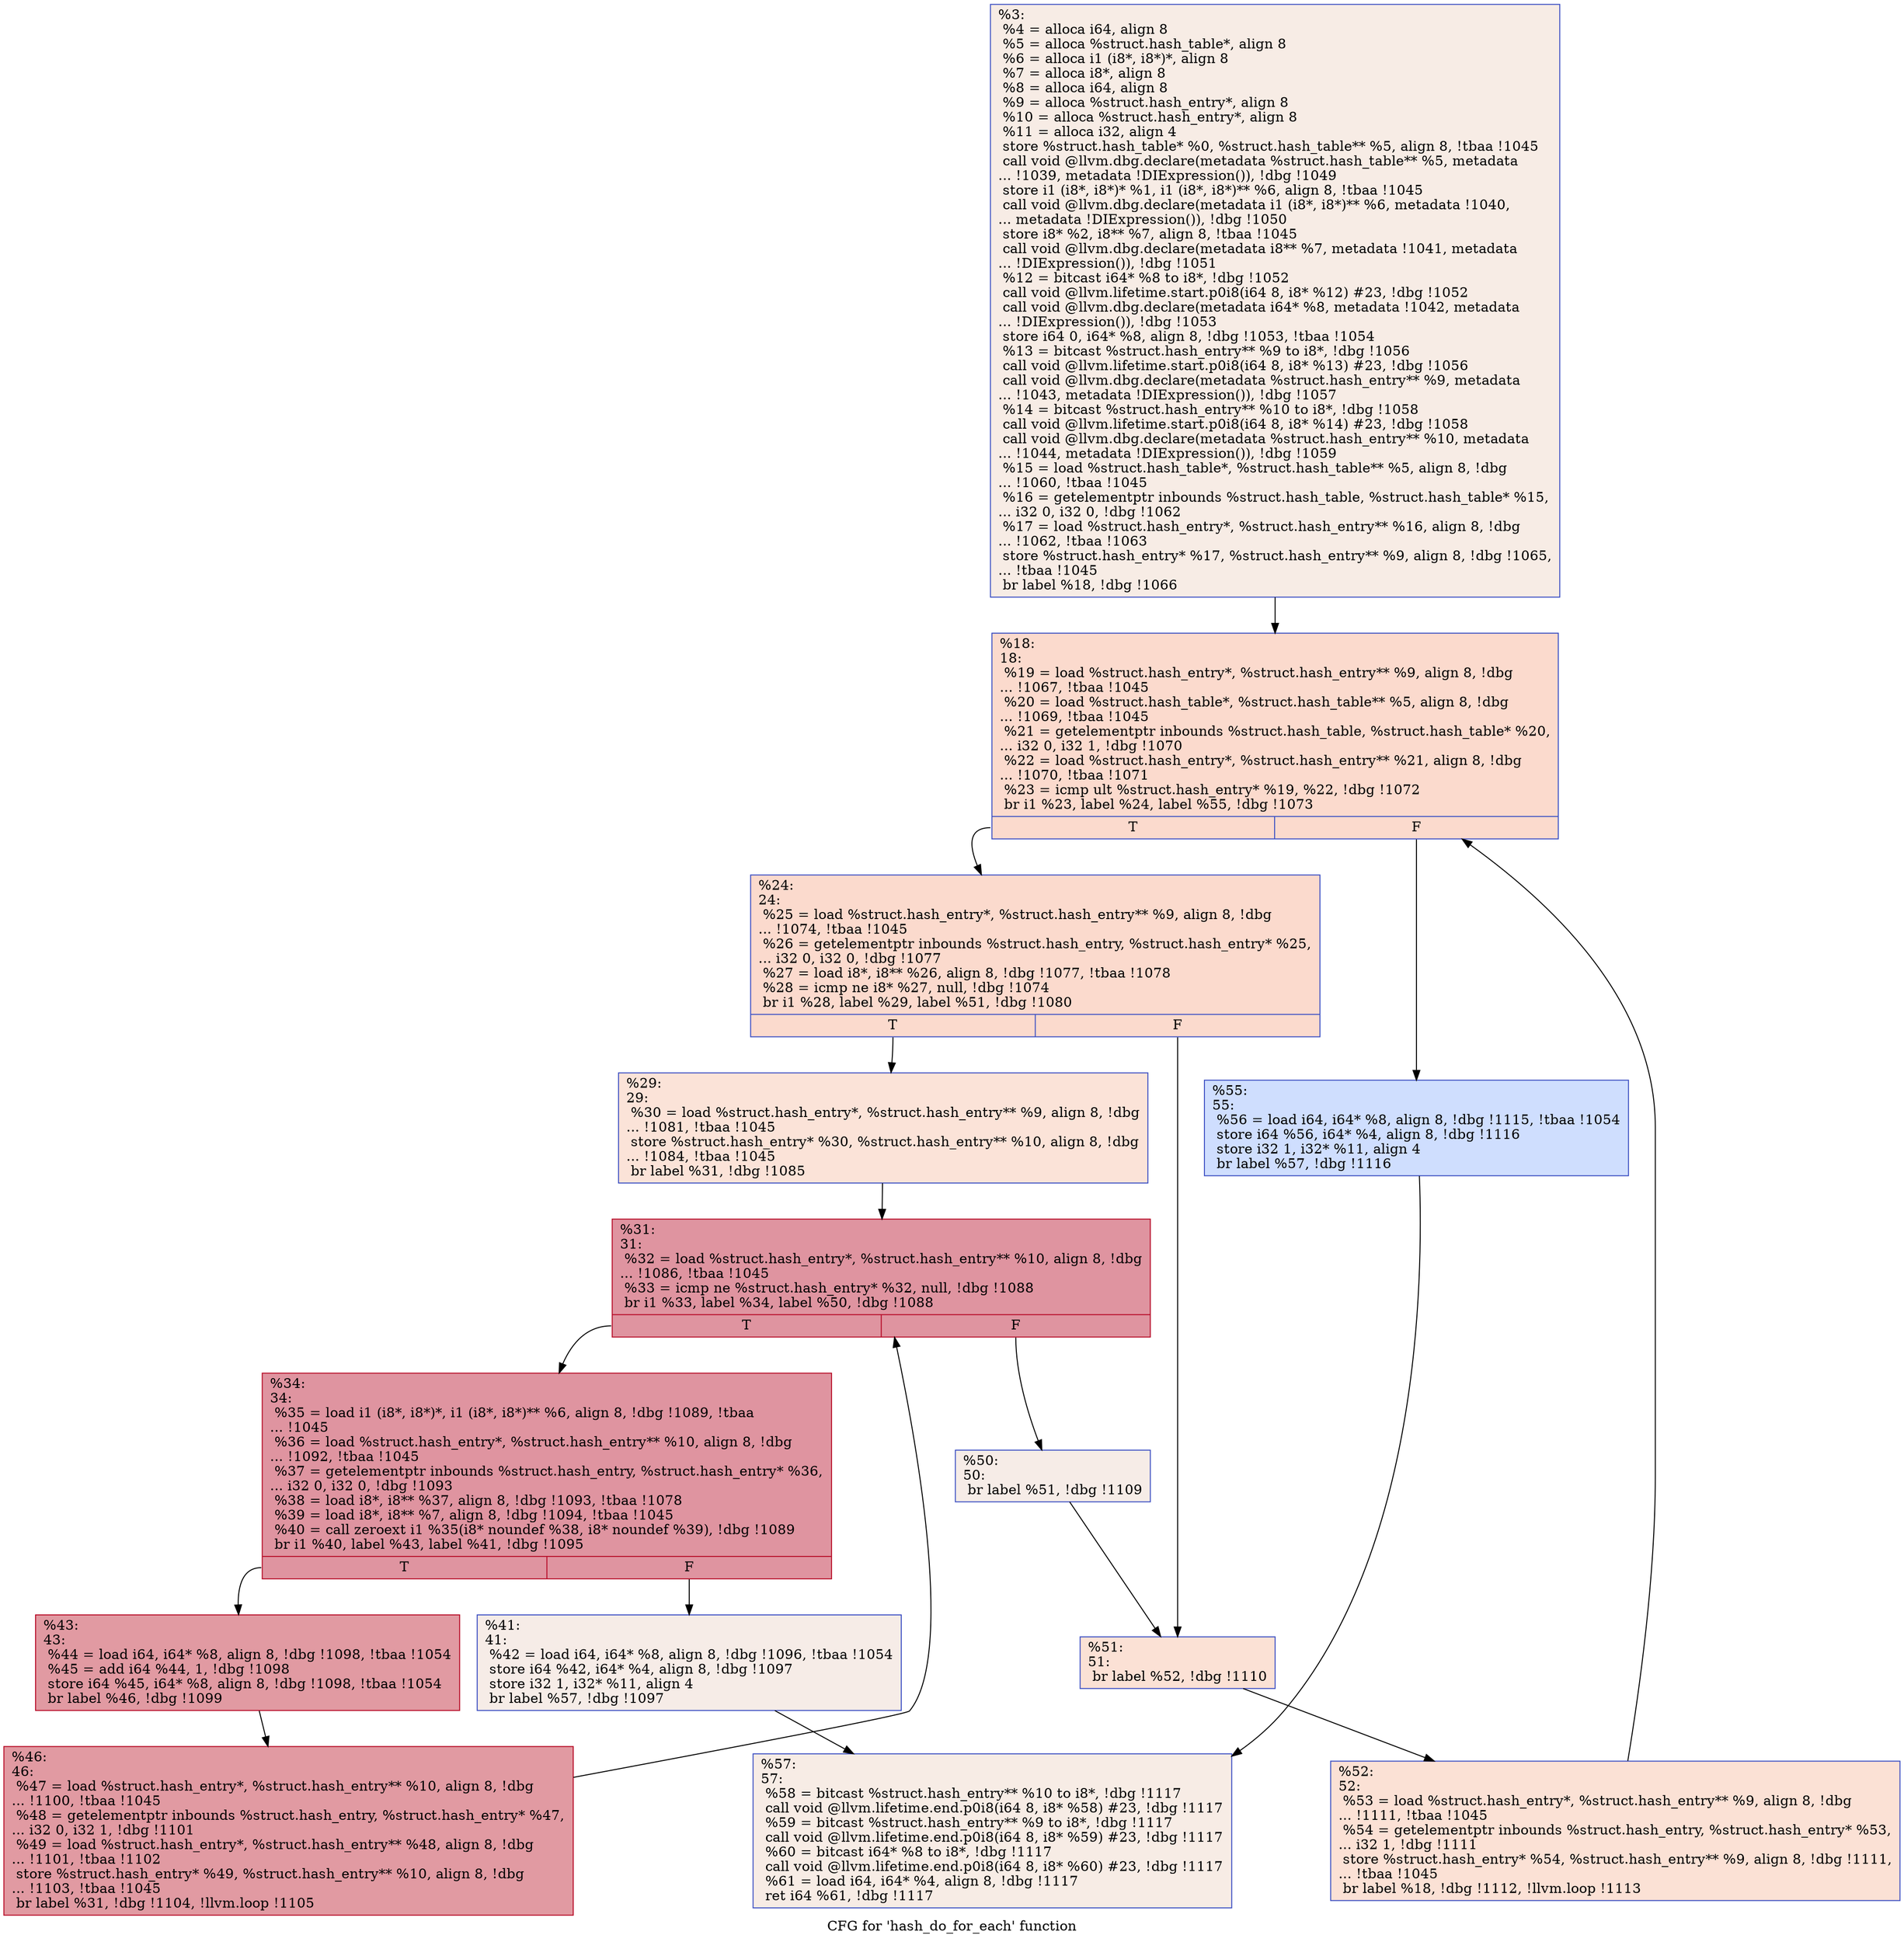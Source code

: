digraph "CFG for 'hash_do_for_each' function" {
	label="CFG for 'hash_do_for_each' function";

	Node0x21ebbf0 [shape=record,color="#3d50c3ff", style=filled, fillcolor="#ecd3c570",label="{%3:\l  %4 = alloca i64, align 8\l  %5 = alloca %struct.hash_table*, align 8\l  %6 = alloca i1 (i8*, i8*)*, align 8\l  %7 = alloca i8*, align 8\l  %8 = alloca i64, align 8\l  %9 = alloca %struct.hash_entry*, align 8\l  %10 = alloca %struct.hash_entry*, align 8\l  %11 = alloca i32, align 4\l  store %struct.hash_table* %0, %struct.hash_table** %5, align 8, !tbaa !1045\l  call void @llvm.dbg.declare(metadata %struct.hash_table** %5, metadata\l... !1039, metadata !DIExpression()), !dbg !1049\l  store i1 (i8*, i8*)* %1, i1 (i8*, i8*)** %6, align 8, !tbaa !1045\l  call void @llvm.dbg.declare(metadata i1 (i8*, i8*)** %6, metadata !1040,\l... metadata !DIExpression()), !dbg !1050\l  store i8* %2, i8** %7, align 8, !tbaa !1045\l  call void @llvm.dbg.declare(metadata i8** %7, metadata !1041, metadata\l... !DIExpression()), !dbg !1051\l  %12 = bitcast i64* %8 to i8*, !dbg !1052\l  call void @llvm.lifetime.start.p0i8(i64 8, i8* %12) #23, !dbg !1052\l  call void @llvm.dbg.declare(metadata i64* %8, metadata !1042, metadata\l... !DIExpression()), !dbg !1053\l  store i64 0, i64* %8, align 8, !dbg !1053, !tbaa !1054\l  %13 = bitcast %struct.hash_entry** %9 to i8*, !dbg !1056\l  call void @llvm.lifetime.start.p0i8(i64 8, i8* %13) #23, !dbg !1056\l  call void @llvm.dbg.declare(metadata %struct.hash_entry** %9, metadata\l... !1043, metadata !DIExpression()), !dbg !1057\l  %14 = bitcast %struct.hash_entry** %10 to i8*, !dbg !1058\l  call void @llvm.lifetime.start.p0i8(i64 8, i8* %14) #23, !dbg !1058\l  call void @llvm.dbg.declare(metadata %struct.hash_entry** %10, metadata\l... !1044, metadata !DIExpression()), !dbg !1059\l  %15 = load %struct.hash_table*, %struct.hash_table** %5, align 8, !dbg\l... !1060, !tbaa !1045\l  %16 = getelementptr inbounds %struct.hash_table, %struct.hash_table* %15,\l... i32 0, i32 0, !dbg !1062\l  %17 = load %struct.hash_entry*, %struct.hash_entry** %16, align 8, !dbg\l... !1062, !tbaa !1063\l  store %struct.hash_entry* %17, %struct.hash_entry** %9, align 8, !dbg !1065,\l... !tbaa !1045\l  br label %18, !dbg !1066\l}"];
	Node0x21ebbf0 -> Node0x21f01f0;
	Node0x21f01f0 [shape=record,color="#3d50c3ff", style=filled, fillcolor="#f7ac8e70",label="{%18:\l18:                                               \l  %19 = load %struct.hash_entry*, %struct.hash_entry** %9, align 8, !dbg\l... !1067, !tbaa !1045\l  %20 = load %struct.hash_table*, %struct.hash_table** %5, align 8, !dbg\l... !1069, !tbaa !1045\l  %21 = getelementptr inbounds %struct.hash_table, %struct.hash_table* %20,\l... i32 0, i32 1, !dbg !1070\l  %22 = load %struct.hash_entry*, %struct.hash_entry** %21, align 8, !dbg\l... !1070, !tbaa !1071\l  %23 = icmp ult %struct.hash_entry* %19, %22, !dbg !1072\l  br i1 %23, label %24, label %55, !dbg !1073\l|{<s0>T|<s1>F}}"];
	Node0x21f01f0:s0 -> Node0x21f0240;
	Node0x21f01f0:s1 -> Node0x21f0560;
	Node0x21f0240 [shape=record,color="#3d50c3ff", style=filled, fillcolor="#f7ac8e70",label="{%24:\l24:                                               \l  %25 = load %struct.hash_entry*, %struct.hash_entry** %9, align 8, !dbg\l... !1074, !tbaa !1045\l  %26 = getelementptr inbounds %struct.hash_entry, %struct.hash_entry* %25,\l... i32 0, i32 0, !dbg !1077\l  %27 = load i8*, i8** %26, align 8, !dbg !1077, !tbaa !1078\l  %28 = icmp ne i8* %27, null, !dbg !1074\l  br i1 %28, label %29, label %51, !dbg !1080\l|{<s0>T|<s1>F}}"];
	Node0x21f0240:s0 -> Node0x21f0290;
	Node0x21f0240:s1 -> Node0x21f04c0;
	Node0x21f0290 [shape=record,color="#3d50c3ff", style=filled, fillcolor="#f6bfa670",label="{%29:\l29:                                               \l  %30 = load %struct.hash_entry*, %struct.hash_entry** %9, align 8, !dbg\l... !1081, !tbaa !1045\l  store %struct.hash_entry* %30, %struct.hash_entry** %10, align 8, !dbg\l... !1084, !tbaa !1045\l  br label %31, !dbg !1085\l}"];
	Node0x21f0290 -> Node0x21f02e0;
	Node0x21f02e0 [shape=record,color="#b70d28ff", style=filled, fillcolor="#b70d2870",label="{%31:\l31:                                               \l  %32 = load %struct.hash_entry*, %struct.hash_entry** %10, align 8, !dbg\l... !1086, !tbaa !1045\l  %33 = icmp ne %struct.hash_entry* %32, null, !dbg !1088\l  br i1 %33, label %34, label %50, !dbg !1088\l|{<s0>T|<s1>F}}"];
	Node0x21f02e0:s0 -> Node0x21f0330;
	Node0x21f02e0:s1 -> Node0x21f0470;
	Node0x21f0330 [shape=record,color="#b70d28ff", style=filled, fillcolor="#b70d2870",label="{%34:\l34:                                               \l  %35 = load i1 (i8*, i8*)*, i1 (i8*, i8*)** %6, align 8, !dbg !1089, !tbaa\l... !1045\l  %36 = load %struct.hash_entry*, %struct.hash_entry** %10, align 8, !dbg\l... !1092, !tbaa !1045\l  %37 = getelementptr inbounds %struct.hash_entry, %struct.hash_entry* %36,\l... i32 0, i32 0, !dbg !1093\l  %38 = load i8*, i8** %37, align 8, !dbg !1093, !tbaa !1078\l  %39 = load i8*, i8** %7, align 8, !dbg !1094, !tbaa !1045\l  %40 = call zeroext i1 %35(i8* noundef %38, i8* noundef %39), !dbg !1089\l  br i1 %40, label %43, label %41, !dbg !1095\l|{<s0>T|<s1>F}}"];
	Node0x21f0330:s0 -> Node0x21f03d0;
	Node0x21f0330:s1 -> Node0x21f0380;
	Node0x21f0380 [shape=record,color="#3d50c3ff", style=filled, fillcolor="#ead5c970",label="{%41:\l41:                                               \l  %42 = load i64, i64* %8, align 8, !dbg !1096, !tbaa !1054\l  store i64 %42, i64* %4, align 8, !dbg !1097\l  store i32 1, i32* %11, align 4\l  br label %57, !dbg !1097\l}"];
	Node0x21f0380 -> Node0x21f05b0;
	Node0x21f03d0 [shape=record,color="#b70d28ff", style=filled, fillcolor="#bb1b2c70",label="{%43:\l43:                                               \l  %44 = load i64, i64* %8, align 8, !dbg !1098, !tbaa !1054\l  %45 = add i64 %44, 1, !dbg !1098\l  store i64 %45, i64* %8, align 8, !dbg !1098, !tbaa !1054\l  br label %46, !dbg !1099\l}"];
	Node0x21f03d0 -> Node0x21f0420;
	Node0x21f0420 [shape=record,color="#b70d28ff", style=filled, fillcolor="#bb1b2c70",label="{%46:\l46:                                               \l  %47 = load %struct.hash_entry*, %struct.hash_entry** %10, align 8, !dbg\l... !1100, !tbaa !1045\l  %48 = getelementptr inbounds %struct.hash_entry, %struct.hash_entry* %47,\l... i32 0, i32 1, !dbg !1101\l  %49 = load %struct.hash_entry*, %struct.hash_entry** %48, align 8, !dbg\l... !1101, !tbaa !1102\l  store %struct.hash_entry* %49, %struct.hash_entry** %10, align 8, !dbg\l... !1103, !tbaa !1045\l  br label %31, !dbg !1104, !llvm.loop !1105\l}"];
	Node0x21f0420 -> Node0x21f02e0;
	Node0x21f0470 [shape=record,color="#3d50c3ff", style=filled, fillcolor="#ead5c970",label="{%50:\l50:                                               \l  br label %51, !dbg !1109\l}"];
	Node0x21f0470 -> Node0x21f04c0;
	Node0x21f04c0 [shape=record,color="#3d50c3ff", style=filled, fillcolor="#f7bca170",label="{%51:\l51:                                               \l  br label %52, !dbg !1110\l}"];
	Node0x21f04c0 -> Node0x21f0510;
	Node0x21f0510 [shape=record,color="#3d50c3ff", style=filled, fillcolor="#f7bca170",label="{%52:\l52:                                               \l  %53 = load %struct.hash_entry*, %struct.hash_entry** %9, align 8, !dbg\l... !1111, !tbaa !1045\l  %54 = getelementptr inbounds %struct.hash_entry, %struct.hash_entry* %53,\l... i32 1, !dbg !1111\l  store %struct.hash_entry* %54, %struct.hash_entry** %9, align 8, !dbg !1111,\l... !tbaa !1045\l  br label %18, !dbg !1112, !llvm.loop !1113\l}"];
	Node0x21f0510 -> Node0x21f01f0;
	Node0x21f0560 [shape=record,color="#3d50c3ff", style=filled, fillcolor="#93b5fe70",label="{%55:\l55:                                               \l  %56 = load i64, i64* %8, align 8, !dbg !1115, !tbaa !1054\l  store i64 %56, i64* %4, align 8, !dbg !1116\l  store i32 1, i32* %11, align 4\l  br label %57, !dbg !1116\l}"];
	Node0x21f0560 -> Node0x21f05b0;
	Node0x21f05b0 [shape=record,color="#3d50c3ff", style=filled, fillcolor="#ecd3c570",label="{%57:\l57:                                               \l  %58 = bitcast %struct.hash_entry** %10 to i8*, !dbg !1117\l  call void @llvm.lifetime.end.p0i8(i64 8, i8* %58) #23, !dbg !1117\l  %59 = bitcast %struct.hash_entry** %9 to i8*, !dbg !1117\l  call void @llvm.lifetime.end.p0i8(i64 8, i8* %59) #23, !dbg !1117\l  %60 = bitcast i64* %8 to i8*, !dbg !1117\l  call void @llvm.lifetime.end.p0i8(i64 8, i8* %60) #23, !dbg !1117\l  %61 = load i64, i64* %4, align 8, !dbg !1117\l  ret i64 %61, !dbg !1117\l}"];
}
